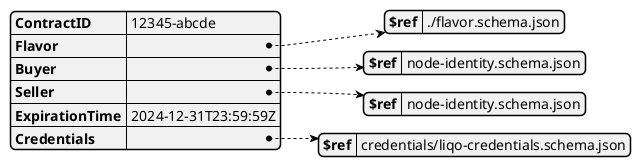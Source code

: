 @startjson
{
    "ContractID": "12345-abcde",
    "Flavor": {
        "$ref": "./flavor.schema.json"
    },
    "Buyer": {
        "$ref": "node-identity.schema.json"
    },
    "Seller": {
        "$ref": "node-identity.schema.json"
    },
    "ExpirationTime": "2024-12-31T23:59:59Z",
    "Credentials": {
        "$ref": "credentials/liqo-credentials.schema.json"
    }
}

@endjson
